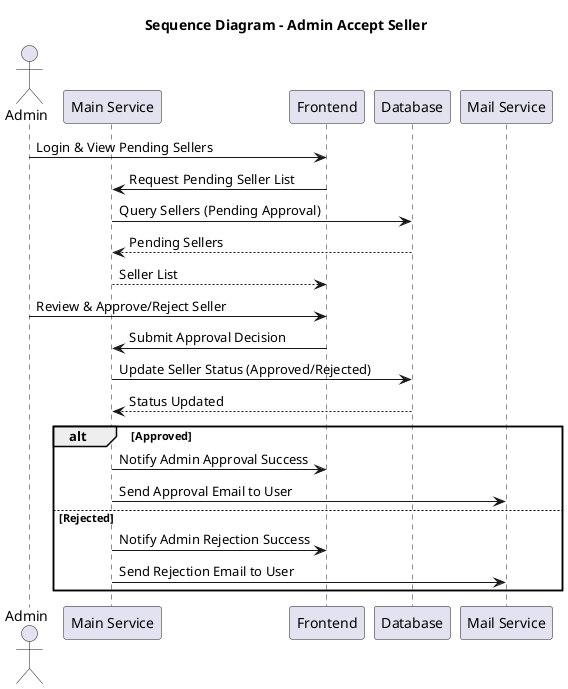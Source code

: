@startuml admin-accept-seller
title Sequence Diagram - Admin Accept Seller

actor Admin
participant "Main Service" as Main
participant "Frontend" as FE
participant "Database" as DB
participant "Mail Service" as Mail

Admin -> FE : Login & View Pending Sellers
FE -> Main : Request Pending Seller List
Main -> DB : Query Sellers (Pending Approval)
DB --> Main : Pending Sellers
Main --> FE : Seller List

Admin -> FE : Review & Approve/Reject Seller
FE -> Main : Submit Approval Decision
Main -> DB : Update Seller Status (Approved/Rejected)
DB --> Main : Status Updated
alt Approved
    Main -> FE : Notify Admin Approval Success
    Main -> Mail : Send Approval Email to User
else Rejected
    Main -> FE : Notify Admin Rejection Success
    Main -> Mail : Send Rejection Email to User
end

@enduml
